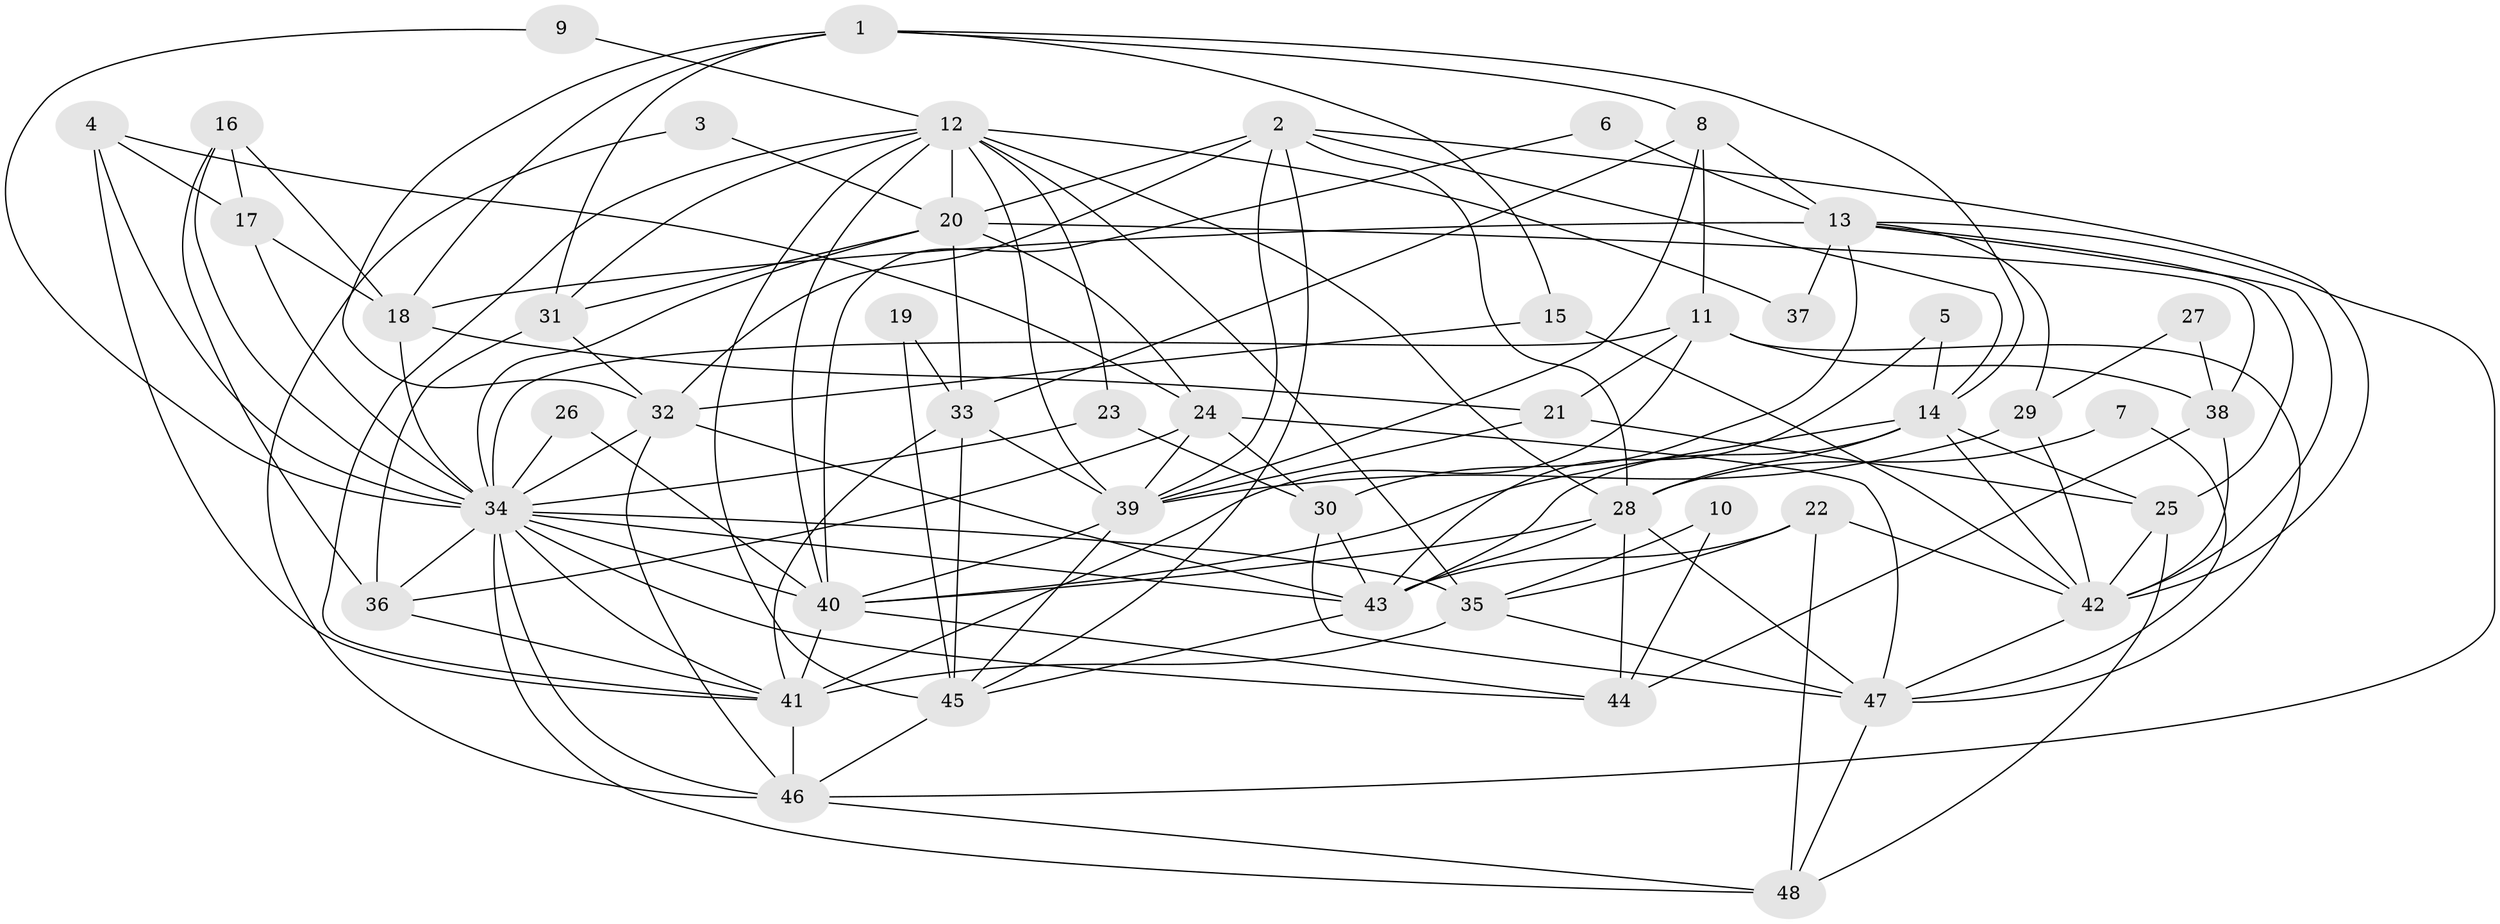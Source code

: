 // original degree distribution, {6: 0.1368421052631579, 3: 0.25263157894736843, 5: 0.10526315789473684, 2: 0.2, 4: 0.23157894736842105, 7: 0.05263157894736842, 9: 0.010526315789473684, 10: 0.010526315789473684}
// Generated by graph-tools (version 1.1) at 2025/26/03/09/25 03:26:09]
// undirected, 48 vertices, 134 edges
graph export_dot {
graph [start="1"]
  node [color=gray90,style=filled];
  1;
  2;
  3;
  4;
  5;
  6;
  7;
  8;
  9;
  10;
  11;
  12;
  13;
  14;
  15;
  16;
  17;
  18;
  19;
  20;
  21;
  22;
  23;
  24;
  25;
  26;
  27;
  28;
  29;
  30;
  31;
  32;
  33;
  34;
  35;
  36;
  37;
  38;
  39;
  40;
  41;
  42;
  43;
  44;
  45;
  46;
  47;
  48;
  1 -- 8 [weight=1.0];
  1 -- 14 [weight=1.0];
  1 -- 15 [weight=1.0];
  1 -- 18 [weight=1.0];
  1 -- 31 [weight=1.0];
  1 -- 32 [weight=1.0];
  2 -- 14 [weight=1.0];
  2 -- 20 [weight=1.0];
  2 -- 28 [weight=1.0];
  2 -- 32 [weight=1.0];
  2 -- 39 [weight=1.0];
  2 -- 42 [weight=1.0];
  2 -- 45 [weight=1.0];
  3 -- 20 [weight=1.0];
  3 -- 46 [weight=1.0];
  4 -- 17 [weight=1.0];
  4 -- 24 [weight=1.0];
  4 -- 34 [weight=1.0];
  4 -- 41 [weight=1.0];
  5 -- 14 [weight=1.0];
  5 -- 43 [weight=1.0];
  6 -- 13 [weight=1.0];
  6 -- 40 [weight=1.0];
  7 -- 28 [weight=1.0];
  7 -- 47 [weight=1.0];
  8 -- 11 [weight=1.0];
  8 -- 13 [weight=1.0];
  8 -- 33 [weight=1.0];
  8 -- 39 [weight=1.0];
  9 -- 12 [weight=1.0];
  9 -- 34 [weight=1.0];
  10 -- 35 [weight=1.0];
  10 -- 44 [weight=1.0];
  11 -- 21 [weight=1.0];
  11 -- 34 [weight=1.0];
  11 -- 38 [weight=1.0];
  11 -- 41 [weight=1.0];
  11 -- 47 [weight=1.0];
  12 -- 20 [weight=3.0];
  12 -- 23 [weight=1.0];
  12 -- 28 [weight=1.0];
  12 -- 31 [weight=1.0];
  12 -- 35 [weight=1.0];
  12 -- 37 [weight=1.0];
  12 -- 39 [weight=1.0];
  12 -- 40 [weight=1.0];
  12 -- 41 [weight=1.0];
  12 -- 45 [weight=1.0];
  13 -- 18 [weight=1.0];
  13 -- 25 [weight=1.0];
  13 -- 29 [weight=1.0];
  13 -- 30 [weight=1.0];
  13 -- 37 [weight=2.0];
  13 -- 42 [weight=1.0];
  13 -- 46 [weight=1.0];
  14 -- 25 [weight=1.0];
  14 -- 28 [weight=2.0];
  14 -- 40 [weight=1.0];
  14 -- 42 [weight=1.0];
  14 -- 43 [weight=1.0];
  15 -- 32 [weight=2.0];
  15 -- 42 [weight=1.0];
  16 -- 17 [weight=1.0];
  16 -- 18 [weight=1.0];
  16 -- 34 [weight=1.0];
  16 -- 36 [weight=1.0];
  17 -- 18 [weight=1.0];
  17 -- 34 [weight=1.0];
  18 -- 21 [weight=1.0];
  18 -- 34 [weight=1.0];
  19 -- 33 [weight=1.0];
  19 -- 45 [weight=1.0];
  20 -- 24 [weight=1.0];
  20 -- 31 [weight=1.0];
  20 -- 33 [weight=1.0];
  20 -- 34 [weight=1.0];
  20 -- 38 [weight=1.0];
  21 -- 25 [weight=1.0];
  21 -- 39 [weight=1.0];
  22 -- 35 [weight=1.0];
  22 -- 42 [weight=1.0];
  22 -- 43 [weight=1.0];
  22 -- 48 [weight=1.0];
  23 -- 30 [weight=1.0];
  23 -- 34 [weight=1.0];
  24 -- 30 [weight=1.0];
  24 -- 36 [weight=1.0];
  24 -- 39 [weight=1.0];
  24 -- 47 [weight=1.0];
  25 -- 42 [weight=1.0];
  25 -- 48 [weight=1.0];
  26 -- 34 [weight=1.0];
  26 -- 40 [weight=1.0];
  27 -- 29 [weight=1.0];
  27 -- 38 [weight=1.0];
  28 -- 40 [weight=1.0];
  28 -- 43 [weight=1.0];
  28 -- 44 [weight=1.0];
  28 -- 47 [weight=1.0];
  29 -- 39 [weight=1.0];
  29 -- 42 [weight=1.0];
  30 -- 43 [weight=2.0];
  30 -- 47 [weight=1.0];
  31 -- 32 [weight=1.0];
  31 -- 36 [weight=1.0];
  32 -- 34 [weight=1.0];
  32 -- 43 [weight=1.0];
  32 -- 46 [weight=1.0];
  33 -- 39 [weight=1.0];
  33 -- 41 [weight=1.0];
  33 -- 45 [weight=2.0];
  34 -- 35 [weight=1.0];
  34 -- 36 [weight=1.0];
  34 -- 40 [weight=1.0];
  34 -- 41 [weight=1.0];
  34 -- 43 [weight=1.0];
  34 -- 44 [weight=1.0];
  34 -- 46 [weight=1.0];
  34 -- 48 [weight=1.0];
  35 -- 41 [weight=2.0];
  35 -- 47 [weight=1.0];
  36 -- 41 [weight=1.0];
  38 -- 42 [weight=1.0];
  38 -- 44 [weight=1.0];
  39 -- 40 [weight=1.0];
  39 -- 45 [weight=1.0];
  40 -- 41 [weight=2.0];
  40 -- 44 [weight=1.0];
  41 -- 46 [weight=1.0];
  42 -- 47 [weight=1.0];
  43 -- 45 [weight=1.0];
  45 -- 46 [weight=1.0];
  46 -- 48 [weight=1.0];
  47 -- 48 [weight=1.0];
}
